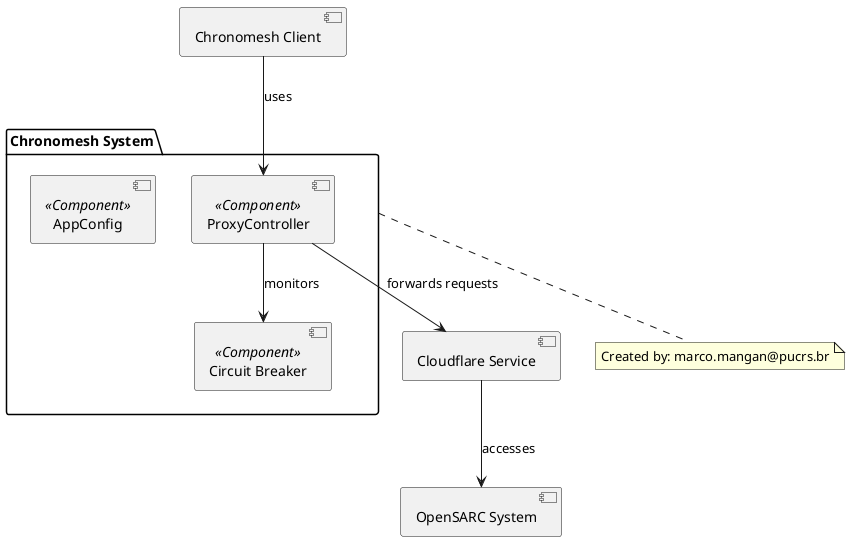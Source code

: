 @startuml
' Component Diagram for the system with Chronomesh Client, Cloudflare, and Circuit Breaker

package "Chronomesh System" {
    [ProxyController] <<Component>>
    [AppConfig] <<Component>>
    [Circuit Breaker] <<Component>>
}

[Chronomesh Client] --> [ProxyController] : uses
[ProxyController] --> [Circuit Breaker] : monitors
[ProxyController] --> [Cloudflare Service] : forwards requests
[Cloudflare Service] --> [OpenSARC System] : accesses

note bottom of [Chronomesh System]
  Created by: marco.mangan@pucrs.br
end note

@enduml